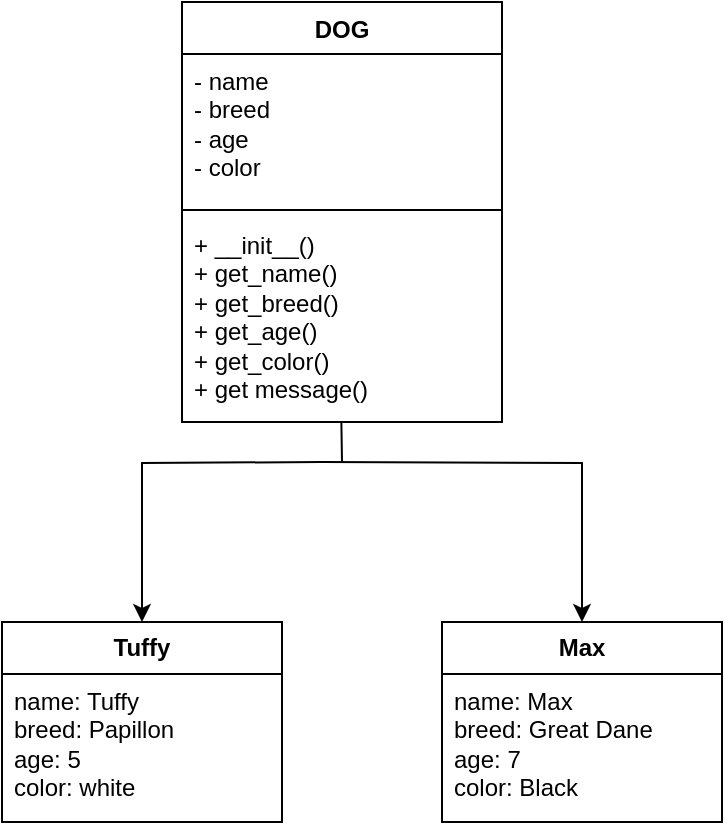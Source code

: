 <mxfile version="24.2.5" type="device">
  <diagram name="Halaman-1" id="plQKSa1glwCvNyIe44hl">
    <mxGraphModel dx="1027" dy="446" grid="1" gridSize="10" guides="1" tooltips="1" connect="1" arrows="1" fold="1" page="1" pageScale="1" pageWidth="827" pageHeight="1169" math="0" shadow="0">
      <root>
        <mxCell id="0" />
        <mxCell id="1" parent="0" />
        <mxCell id="xDBh1tM9se4VtPFU9Nmw-1" value="DOG" style="swimlane;fontStyle=1;align=center;verticalAlign=top;childLayout=stackLayout;horizontal=1;startSize=26;horizontalStack=0;resizeParent=1;resizeParentMax=0;resizeLast=0;collapsible=1;marginBottom=0;whiteSpace=wrap;html=1;" vertex="1" parent="1">
          <mxGeometry x="310" y="10" width="160" height="210" as="geometry" />
        </mxCell>
        <mxCell id="xDBh1tM9se4VtPFU9Nmw-2" value="- name&lt;div&gt;- breed&lt;/div&gt;&lt;div&gt;- age&lt;/div&gt;&lt;div&gt;- color&lt;/div&gt;" style="text;strokeColor=none;fillColor=none;align=left;verticalAlign=top;spacingLeft=4;spacingRight=4;overflow=hidden;rotatable=0;points=[[0,0.5],[1,0.5]];portConstraint=eastwest;whiteSpace=wrap;html=1;" vertex="1" parent="xDBh1tM9se4VtPFU9Nmw-1">
          <mxGeometry y="26" width="160" height="74" as="geometry" />
        </mxCell>
        <mxCell id="xDBh1tM9se4VtPFU9Nmw-3" value="" style="line;strokeWidth=1;fillColor=none;align=left;verticalAlign=middle;spacingTop=-1;spacingLeft=3;spacingRight=3;rotatable=0;labelPosition=right;points=[];portConstraint=eastwest;strokeColor=inherit;" vertex="1" parent="xDBh1tM9se4VtPFU9Nmw-1">
          <mxGeometry y="100" width="160" height="8" as="geometry" />
        </mxCell>
        <mxCell id="xDBh1tM9se4VtPFU9Nmw-4" value="+ __init__()&lt;div&gt;+ get_name()&lt;/div&gt;&lt;div&gt;+ get_breed()&lt;/div&gt;&lt;div&gt;+ get_age()&lt;/div&gt;&lt;div&gt;+ get_color()&lt;/div&gt;&lt;div&gt;+ get message()&lt;/div&gt;" style="text;strokeColor=none;fillColor=none;align=left;verticalAlign=top;spacingLeft=4;spacingRight=4;overflow=hidden;rotatable=0;points=[[0,0.5],[1,0.5]];portConstraint=eastwest;whiteSpace=wrap;html=1;" vertex="1" parent="xDBh1tM9se4VtPFU9Nmw-1">
          <mxGeometry y="108" width="160" height="102" as="geometry" />
        </mxCell>
        <mxCell id="xDBh1tM9se4VtPFU9Nmw-9" value="&lt;b&gt;Tuffy&lt;/b&gt;" style="swimlane;fontStyle=0;childLayout=stackLayout;horizontal=1;startSize=26;fillColor=none;horizontalStack=0;resizeParent=1;resizeParentMax=0;resizeLast=0;collapsible=1;marginBottom=0;whiteSpace=wrap;html=1;" vertex="1" parent="1">
          <mxGeometry x="220" y="320" width="140" height="100" as="geometry" />
        </mxCell>
        <mxCell id="xDBh1tM9se4VtPFU9Nmw-10" value="name: Tuffy&lt;div&gt;breed: Papillon&lt;/div&gt;&lt;div&gt;age: 5&lt;/div&gt;&lt;div&gt;color: white&lt;/div&gt;" style="text;strokeColor=none;fillColor=none;align=left;verticalAlign=top;spacingLeft=4;spacingRight=4;overflow=hidden;rotatable=0;points=[[0,0.5],[1,0.5]];portConstraint=eastwest;whiteSpace=wrap;html=1;" vertex="1" parent="xDBh1tM9se4VtPFU9Nmw-9">
          <mxGeometry y="26" width="140" height="74" as="geometry" />
        </mxCell>
        <mxCell id="xDBh1tM9se4VtPFU9Nmw-13" value="&lt;b&gt;Max&lt;/b&gt;" style="swimlane;fontStyle=0;childLayout=stackLayout;horizontal=1;startSize=26;fillColor=none;horizontalStack=0;resizeParent=1;resizeParentMax=0;resizeLast=0;collapsible=1;marginBottom=0;whiteSpace=wrap;html=1;" vertex="1" parent="1">
          <mxGeometry x="440" y="320" width="140" height="100" as="geometry" />
        </mxCell>
        <mxCell id="xDBh1tM9se4VtPFU9Nmw-14" value="name: Max&lt;div&gt;breed: Great Dane&lt;/div&gt;&lt;div&gt;age: 7&lt;/div&gt;&lt;div&gt;&lt;span style=&quot;background-color: initial;&quot;&gt;color: Black&lt;/span&gt;&lt;/div&gt;" style="text;strokeColor=none;fillColor=none;align=left;verticalAlign=top;spacingLeft=4;spacingRight=4;overflow=hidden;rotatable=0;points=[[0,0.5],[1,0.5]];portConstraint=eastwest;whiteSpace=wrap;html=1;" vertex="1" parent="xDBh1tM9se4VtPFU9Nmw-13">
          <mxGeometry y="26" width="140" height="74" as="geometry" />
        </mxCell>
        <mxCell id="xDBh1tM9se4VtPFU9Nmw-16" style="edgeStyle=orthogonalEdgeStyle;rounded=0;orthogonalLoop=1;jettySize=auto;html=1;" edge="1" parent="1" target="xDBh1tM9se4VtPFU9Nmw-9">
          <mxGeometry relative="1" as="geometry">
            <mxPoint x="380" y="240" as="sourcePoint" />
          </mxGeometry>
        </mxCell>
        <mxCell id="xDBh1tM9se4VtPFU9Nmw-17" style="edgeStyle=orthogonalEdgeStyle;rounded=0;orthogonalLoop=1;jettySize=auto;html=1;entryX=0.5;entryY=0;entryDx=0;entryDy=0;" edge="1" parent="1" target="xDBh1tM9se4VtPFU9Nmw-13">
          <mxGeometry relative="1" as="geometry">
            <mxPoint x="380" y="240" as="sourcePoint" />
            <mxPoint x="300" y="330" as="targetPoint" />
          </mxGeometry>
        </mxCell>
        <mxCell id="xDBh1tM9se4VtPFU9Nmw-18" value="" style="endArrow=none;html=1;rounded=0;exitX=0.498;exitY=1;exitDx=0;exitDy=0;exitPerimeter=0;" edge="1" parent="1" source="xDBh1tM9se4VtPFU9Nmw-4">
          <mxGeometry relative="1" as="geometry">
            <mxPoint x="610" y="230" as="sourcePoint" />
            <mxPoint x="390" y="240" as="targetPoint" />
          </mxGeometry>
        </mxCell>
      </root>
    </mxGraphModel>
  </diagram>
</mxfile>
